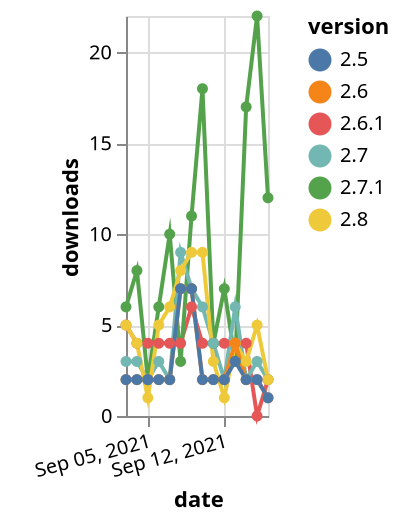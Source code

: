 {"$schema": "https://vega.github.io/schema/vega-lite/v5.json", "description": "A simple bar chart with embedded data.", "data": {"values": [{"date": "2021-09-03", "total": 6818, "delta": 5, "version": "2.6.1"}, {"date": "2021-09-04", "total": 6822, "delta": 4, "version": "2.6.1"}, {"date": "2021-09-05", "total": 6826, "delta": 4, "version": "2.6.1"}, {"date": "2021-09-06", "total": 6830, "delta": 4, "version": "2.6.1"}, {"date": "2021-09-07", "total": 6834, "delta": 4, "version": "2.6.1"}, {"date": "2021-09-08", "total": 6838, "delta": 4, "version": "2.6.1"}, {"date": "2021-09-09", "total": 6844, "delta": 6, "version": "2.6.1"}, {"date": "2021-09-10", "total": 6848, "delta": 4, "version": "2.6.1"}, {"date": "2021-09-11", "total": 6852, "delta": 4, "version": "2.6.1"}, {"date": "2021-09-12", "total": 6856, "delta": 4, "version": "2.6.1"}, {"date": "2021-09-13", "total": 6860, "delta": 4, "version": "2.6.1"}, {"date": "2021-09-14", "total": 6864, "delta": 4, "version": "2.6.1"}, {"date": "2021-09-15", "total": 6864, "delta": 0, "version": "2.6.1"}, {"date": "2021-09-16", "total": 6866, "delta": 2, "version": "2.6.1"}, {"date": "2021-09-03", "total": 8928, "delta": 6, "version": "2.7.1"}, {"date": "2021-09-04", "total": 8936, "delta": 8, "version": "2.7.1"}, {"date": "2021-09-05", "total": 8938, "delta": 2, "version": "2.7.1"}, {"date": "2021-09-06", "total": 8944, "delta": 6, "version": "2.7.1"}, {"date": "2021-09-07", "total": 8954, "delta": 10, "version": "2.7.1"}, {"date": "2021-09-08", "total": 8957, "delta": 3, "version": "2.7.1"}, {"date": "2021-09-09", "total": 8968, "delta": 11, "version": "2.7.1"}, {"date": "2021-09-10", "total": 8986, "delta": 18, "version": "2.7.1"}, {"date": "2021-09-11", "total": 8990, "delta": 4, "version": "2.7.1"}, {"date": "2021-09-12", "total": 8997, "delta": 7, "version": "2.7.1"}, {"date": "2021-09-13", "total": 9000, "delta": 3, "version": "2.7.1"}, {"date": "2021-09-14", "total": 9017, "delta": 17, "version": "2.7.1"}, {"date": "2021-09-15", "total": 9039, "delta": 22, "version": "2.7.1"}, {"date": "2021-09-16", "total": 9051, "delta": 12, "version": "2.7.1"}, {"date": "2021-09-03", "total": 25487, "delta": 3, "version": "2.7"}, {"date": "2021-09-04", "total": 25490, "delta": 3, "version": "2.7"}, {"date": "2021-09-05", "total": 25492, "delta": 2, "version": "2.7"}, {"date": "2021-09-06", "total": 25495, "delta": 3, "version": "2.7"}, {"date": "2021-09-07", "total": 25497, "delta": 2, "version": "2.7"}, {"date": "2021-09-08", "total": 25506, "delta": 9, "version": "2.7"}, {"date": "2021-09-09", "total": 25513, "delta": 7, "version": "2.7"}, {"date": "2021-09-10", "total": 25519, "delta": 6, "version": "2.7"}, {"date": "2021-09-11", "total": 25523, "delta": 4, "version": "2.7"}, {"date": "2021-09-12", "total": 25525, "delta": 2, "version": "2.7"}, {"date": "2021-09-13", "total": 25531, "delta": 6, "version": "2.7"}, {"date": "2021-09-14", "total": 25533, "delta": 2, "version": "2.7"}, {"date": "2021-09-15", "total": 25536, "delta": 3, "version": "2.7"}, {"date": "2021-09-16", "total": 25538, "delta": 2, "version": "2.7"}, {"date": "2021-09-03", "total": 930, "delta": 5, "version": "2.8"}, {"date": "2021-09-04", "total": 934, "delta": 4, "version": "2.8"}, {"date": "2021-09-05", "total": 935, "delta": 1, "version": "2.8"}, {"date": "2021-09-06", "total": 940, "delta": 5, "version": "2.8"}, {"date": "2021-09-07", "total": 946, "delta": 6, "version": "2.8"}, {"date": "2021-09-08", "total": 954, "delta": 8, "version": "2.8"}, {"date": "2021-09-09", "total": 963, "delta": 9, "version": "2.8"}, {"date": "2021-09-10", "total": 972, "delta": 9, "version": "2.8"}, {"date": "2021-09-11", "total": 975, "delta": 3, "version": "2.8"}, {"date": "2021-09-12", "total": 976, "delta": 1, "version": "2.8"}, {"date": "2021-09-13", "total": 980, "delta": 4, "version": "2.8"}, {"date": "2021-09-14", "total": 983, "delta": 3, "version": "2.8"}, {"date": "2021-09-15", "total": 988, "delta": 5, "version": "2.8"}, {"date": "2021-09-16", "total": 990, "delta": 2, "version": "2.8"}, {"date": "2021-09-03", "total": 5909, "delta": 2, "version": "2.6"}, {"date": "2021-09-04", "total": 5911, "delta": 2, "version": "2.6"}, {"date": "2021-09-05", "total": 5913, "delta": 2, "version": "2.6"}, {"date": "2021-09-06", "total": 5915, "delta": 2, "version": "2.6"}, {"date": "2021-09-07", "total": 5917, "delta": 2, "version": "2.6"}, {"date": "2021-09-08", "total": 5924, "delta": 7, "version": "2.6"}, {"date": "2021-09-09", "total": 5931, "delta": 7, "version": "2.6"}, {"date": "2021-09-10", "total": 5933, "delta": 2, "version": "2.6"}, {"date": "2021-09-11", "total": 5935, "delta": 2, "version": "2.6"}, {"date": "2021-09-12", "total": 5937, "delta": 2, "version": "2.6"}, {"date": "2021-09-13", "total": 5941, "delta": 4, "version": "2.6"}, {"date": "2021-09-14", "total": 5943, "delta": 2, "version": "2.6"}, {"date": "2021-09-15", "total": 5945, "delta": 2, "version": "2.6"}, {"date": "2021-09-16", "total": 5946, "delta": 1, "version": "2.6"}, {"date": "2021-09-03", "total": 4764, "delta": 2, "version": "2.5"}, {"date": "2021-09-04", "total": 4766, "delta": 2, "version": "2.5"}, {"date": "2021-09-05", "total": 4768, "delta": 2, "version": "2.5"}, {"date": "2021-09-06", "total": 4770, "delta": 2, "version": "2.5"}, {"date": "2021-09-07", "total": 4772, "delta": 2, "version": "2.5"}, {"date": "2021-09-08", "total": 4779, "delta": 7, "version": "2.5"}, {"date": "2021-09-09", "total": 4786, "delta": 7, "version": "2.5"}, {"date": "2021-09-10", "total": 4788, "delta": 2, "version": "2.5"}, {"date": "2021-09-11", "total": 4790, "delta": 2, "version": "2.5"}, {"date": "2021-09-12", "total": 4792, "delta": 2, "version": "2.5"}, {"date": "2021-09-13", "total": 4795, "delta": 3, "version": "2.5"}, {"date": "2021-09-14", "total": 4797, "delta": 2, "version": "2.5"}, {"date": "2021-09-15", "total": 4799, "delta": 2, "version": "2.5"}, {"date": "2021-09-16", "total": 4800, "delta": 1, "version": "2.5"}]}, "width": "container", "mark": {"type": "line", "point": {"filled": true}}, "encoding": {"x": {"field": "date", "type": "temporal", "timeUnit": "yearmonthdate", "title": "date", "axis": {"labelAngle": -15}}, "y": {"field": "delta", "type": "quantitative", "title": "downloads"}, "color": {"field": "version", "type": "nominal"}, "tooltip": {"field": "delta"}}}